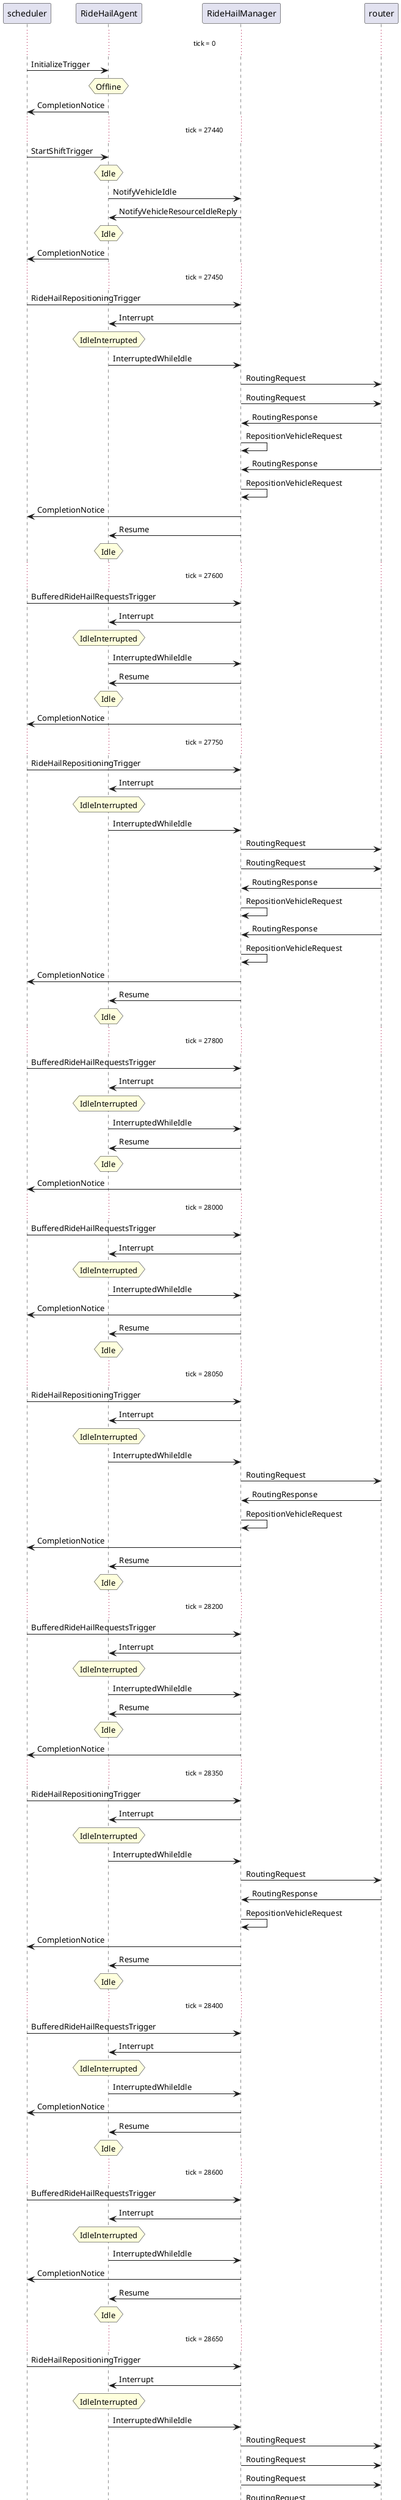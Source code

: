 @startuml
...tick = 0...
"scheduler" -> "RideHailAgent": InitializeTrigger
hnote over "RideHailAgent": Offline
"RideHailAgent" -> "scheduler": CompletionNotice
...tick = 27440...
"scheduler" -> "RideHailAgent": StartShiftTrigger
hnote over "RideHailAgent": Idle
"RideHailAgent" -> "RideHailManager": NotifyVehicleIdle
"RideHailManager" -> "RideHailAgent": NotifyVehicleResourceIdleReply
hnote over "RideHailAgent": Idle
"RideHailAgent" -> "scheduler": CompletionNotice
...tick = 27450...
"scheduler" -> "RideHailManager": RideHailRepositioningTrigger
"RideHailManager" -> "RideHailAgent": Interrupt
hnote over "RideHailAgent": IdleInterrupted
"RideHailAgent" -> "RideHailManager": InterruptedWhileIdle
"RideHailManager" -> "router": RoutingRequest
"RideHailManager" -> "router": RoutingRequest
"router" -> "RideHailManager": RoutingResponse
"RideHailManager" -> "RideHailManager": RepositionVehicleRequest
"router" -> "RideHailManager": RoutingResponse
"RideHailManager" -> "RideHailManager": RepositionVehicleRequest
"RideHailManager" -> "scheduler": CompletionNotice
"RideHailManager" -> "RideHailAgent": Resume
hnote over "RideHailAgent": Idle
...tick = 27600...
"scheduler" -> "RideHailManager": BufferedRideHailRequestsTrigger
"RideHailManager" -> "RideHailAgent": Interrupt
hnote over "RideHailAgent": IdleInterrupted
"RideHailAgent" -> "RideHailManager": InterruptedWhileIdle
"RideHailManager" -> "RideHailAgent": Resume
hnote over "RideHailAgent": Idle
"RideHailManager" -> "scheduler": CompletionNotice
...tick = 27750...
"scheduler" -> "RideHailManager": RideHailRepositioningTrigger
"RideHailManager" -> "RideHailAgent": Interrupt
hnote over "RideHailAgent": IdleInterrupted
"RideHailAgent" -> "RideHailManager": InterruptedWhileIdle
"RideHailManager" -> "router": RoutingRequest
"RideHailManager" -> "router": RoutingRequest
"router" -> "RideHailManager": RoutingResponse
"RideHailManager" -> "RideHailManager": RepositionVehicleRequest
"router" -> "RideHailManager": RoutingResponse
"RideHailManager" -> "RideHailManager": RepositionVehicleRequest
"RideHailManager" -> "scheduler": CompletionNotice
"RideHailManager" -> "RideHailAgent": Resume
hnote over "RideHailAgent": Idle
...tick = 27800...
"scheduler" -> "RideHailManager": BufferedRideHailRequestsTrigger
"RideHailManager" -> "RideHailAgent": Interrupt
hnote over "RideHailAgent": IdleInterrupted
"RideHailAgent" -> "RideHailManager": InterruptedWhileIdle
"RideHailManager" -> "RideHailAgent": Resume
hnote over "RideHailAgent": Idle
"RideHailManager" -> "scheduler": CompletionNotice
...tick = 28000...
"scheduler" -> "RideHailManager": BufferedRideHailRequestsTrigger
"RideHailManager" -> "RideHailAgent": Interrupt
hnote over "RideHailAgent": IdleInterrupted
"RideHailAgent" -> "RideHailManager": InterruptedWhileIdle
"RideHailManager" -> "scheduler": CompletionNotice
"RideHailManager" -> "RideHailAgent": Resume
hnote over "RideHailAgent": Idle
...tick = 28050...
"scheduler" -> "RideHailManager": RideHailRepositioningTrigger
"RideHailManager" -> "RideHailAgent": Interrupt
hnote over "RideHailAgent": IdleInterrupted
"RideHailAgent" -> "RideHailManager": InterruptedWhileIdle
"RideHailManager" -> "router": RoutingRequest
"router" -> "RideHailManager": RoutingResponse
"RideHailManager" -> "RideHailManager": RepositionVehicleRequest
"RideHailManager" -> "scheduler": CompletionNotice
"RideHailManager" -> "RideHailAgent": Resume
hnote over "RideHailAgent": Idle
...tick = 28200...
"scheduler" -> "RideHailManager": BufferedRideHailRequestsTrigger
"RideHailManager" -> "RideHailAgent": Interrupt
hnote over "RideHailAgent": IdleInterrupted
"RideHailAgent" -> "RideHailManager": InterruptedWhileIdle
"RideHailManager" -> "RideHailAgent": Resume
hnote over "RideHailAgent": Idle
"RideHailManager" -> "scheduler": CompletionNotice
...tick = 28350...
"scheduler" -> "RideHailManager": RideHailRepositioningTrigger
"RideHailManager" -> "RideHailAgent": Interrupt
hnote over "RideHailAgent": IdleInterrupted
"RideHailAgent" -> "RideHailManager": InterruptedWhileIdle
"RideHailManager" -> "router": RoutingRequest
"router" -> "RideHailManager": RoutingResponse
"RideHailManager" -> "RideHailManager": RepositionVehicleRequest
"RideHailManager" -> "scheduler": CompletionNotice
"RideHailManager" -> "RideHailAgent": Resume
hnote over "RideHailAgent": Idle
...tick = 28400...
"scheduler" -> "RideHailManager": BufferedRideHailRequestsTrigger
"RideHailManager" -> "RideHailAgent": Interrupt
hnote over "RideHailAgent": IdleInterrupted
"RideHailAgent" -> "RideHailManager": InterruptedWhileIdle
"RideHailManager" -> "scheduler": CompletionNotice
"RideHailManager" -> "RideHailAgent": Resume
hnote over "RideHailAgent": Idle
...tick = 28600...
"scheduler" -> "RideHailManager": BufferedRideHailRequestsTrigger
"RideHailManager" -> "RideHailAgent": Interrupt
hnote over "RideHailAgent": IdleInterrupted
"RideHailAgent" -> "RideHailManager": InterruptedWhileIdle
"RideHailManager" -> "scheduler": CompletionNotice
"RideHailManager" -> "RideHailAgent": Resume
hnote over "RideHailAgent": Idle
...tick = 28650...
"scheduler" -> "RideHailManager": RideHailRepositioningTrigger
"RideHailManager" -> "RideHailAgent": Interrupt
hnote over "RideHailAgent": IdleInterrupted
"RideHailAgent" -> "RideHailManager": InterruptedWhileIdle
"RideHailManager" -> "router": RoutingRequest
"RideHailManager" -> "router": RoutingRequest
"RideHailManager" -> "router": RoutingRequest
"RideHailManager" -> "router": RoutingRequest
"router" -> "RideHailManager": RoutingResponse
"RideHailManager" -> "RideHailManager": RepositionVehicleRequest
"router" -> "RideHailManager": RoutingResponse
"RideHailManager" -> "RideHailManager": RepositionVehicleRequest
"router" -> "RideHailManager": RoutingResponse
"RideHailManager" -> "RideHailManager": RepositionVehicleRequest
"router" -> "RideHailManager": RoutingResponse
"RideHailManager" -> "RideHailManager": RepositionVehicleRequest
"RideHailManager" -> "RideHailAgent": Resume
hnote over "RideHailAgent": Idle
"RideHailManager" -> "scheduler": CompletionNotice
...tick = 28800...
"scheduler" -> "RideHailManager": BufferedRideHailRequestsTrigger
"RideHailManager" -> "RideHailAgent": Interrupt
hnote over "RideHailAgent": IdleInterrupted
"RideHailAgent" -> "RideHailManager": InterruptedWhileIdle
"RideHailManager" -> "scheduler": CompletionNotice
"RideHailManager" -> "RideHailAgent": Resume
hnote over "RideHailAgent": Idle
...tick = 28950...
"scheduler" -> "RideHailManager": RideHailRepositioningTrigger
"RideHailManager" -> "RideHailAgent": Interrupt
hnote over "RideHailAgent": IdleInterrupted
"RideHailAgent" -> "RideHailManager": InterruptedWhileIdle
"RideHailManager" -> "router": RoutingRequest
"RideHailManager" -> "router": RoutingRequest
"router" -> "RideHailManager": RoutingResponse
"RideHailManager" -> "RideHailManager": RepositionVehicleRequest
"router" -> "RideHailManager": RoutingResponse
"RideHailManager" -> "RideHailManager": RepositionVehicleRequest
"RideHailManager" -> "scheduler": CompletionNotice
"RideHailManager" -> "RideHailAgent": Resume
hnote over "RideHailAgent": Idle
...tick = 29000...
"scheduler" -> "RideHailManager": BufferedRideHailRequestsTrigger
"RideHailManager" -> "RideHailAgent": Interrupt
hnote over "RideHailAgent": IdleInterrupted
"RideHailAgent" -> "RideHailManager": InterruptedWhileIdle
"RideHailManager" -> "router": RoutingRequest
"RideHailManager" -> "router": RoutingRequest
"router" -> "RideHailManager": RoutingResponse
"router" -> "RideHailManager": RoutingResponse
"RideHailManager" -> "RideHailManager": RoutingResponses
"RideHailManager" -> "RideHailManager": ContinueBufferedRideHailRequests
"RideHailManager" -> "scheduler": CompletionNotice
"RideHailManager" -> "RideHailAgent": Resume
hnote over "RideHailAgent": Idle
...tick = 29200...
"scheduler" -> "RideHailManager": BufferedRideHailRequestsTrigger
"RideHailManager" -> "RideHailAgent": Interrupt
hnote over "RideHailAgent": IdleInterrupted
"RideHailAgent" -> "RideHailManager": InterruptedWhileIdle
"RideHailManager" -> "RideHailAgent": Resume
hnote over "RideHailAgent": Idle
"RideHailManager" -> "scheduler": CompletionNotice
...tick = 29250...
"scheduler" -> "RideHailManager": RideHailRepositioningTrigger
"RideHailManager" -> "RideHailAgent": Interrupt
hnote over "RideHailAgent": IdleInterrupted
"RideHailAgent" -> "RideHailManager": InterruptedWhileIdle
"RideHailManager" -> "router": RoutingRequest
"RideHailManager" -> "router": RoutingRequest
"router" -> "RideHailManager": RoutingResponse
"RideHailManager" -> "RideHailManager": RepositionVehicleRequest
"router" -> "RideHailManager": RoutingResponse
"RideHailManager" -> "RideHailManager": RepositionVehicleRequest
"RideHailManager" -> "scheduler": CompletionNotice
"RideHailManager" -> "RideHailAgent": Resume
hnote over "RideHailAgent": Idle
...tick = 29400...
"scheduler" -> "RideHailManager": BufferedRideHailRequestsTrigger
"RideHailManager" -> "RideHailAgent": Interrupt
hnote over "RideHailAgent": IdleInterrupted
"RideHailAgent" -> "RideHailManager": InterruptedWhileIdle
"RideHailManager" -> "router": RoutingRequest
"RideHailManager" -> "router": RoutingRequest
"router" -> "RideHailManager": RoutingResponse
"router" -> "RideHailManager": RoutingResponse
"RideHailManager" -> "RideHailManager": RoutingResponses
"RideHailManager" -> "RideHailManager": ContinueBufferedRideHailRequests
"RideHailManager" -> "scheduler": CompletionNotice
"RideHailManager" -> "RideHailAgent": Resume
hnote over "RideHailAgent": Idle
...tick = 29550...
"scheduler" -> "RideHailManager": RideHailRepositioningTrigger
"RideHailManager" -> "RideHailAgent": Interrupt
hnote over "RideHailAgent": IdleInterrupted
"RideHailAgent" -> "RideHailManager": InterruptedWhileIdle
"RideHailManager" -> "scheduler": CompletionNotice
"RideHailManager" -> "RideHailAgent": Resume
hnote over "RideHailAgent": Idle
...tick = 29600...
"scheduler" -> "RideHailManager": BufferedRideHailRequestsTrigger
"RideHailManager" -> "RideHailAgent": Interrupt
hnote over "RideHailAgent": IdleInterrupted
"RideHailAgent" -> "RideHailManager": InterruptedWhileIdle
"RideHailManager" -> "RideHailAgent": Resume
hnote over "RideHailAgent": Idle
"RideHailManager" -> "scheduler": CompletionNotice
...tick = 29800...
"scheduler" -> "RideHailManager": BufferedRideHailRequestsTrigger
"RideHailManager" -> "RideHailAgent": Interrupt
hnote over "RideHailAgent": IdleInterrupted
"RideHailAgent" -> "RideHailManager": InterruptedWhileIdle
"RideHailManager" -> "scheduler": CompletionNotice
"RideHailManager" -> "RideHailAgent": Resume
hnote over "RideHailAgent": Idle
...tick = 29850...
"scheduler" -> "RideHailManager": RideHailRepositioningTrigger
"RideHailManager" -> "RideHailAgent": Interrupt
hnote over "RideHailAgent": IdleInterrupted
"RideHailAgent" -> "RideHailManager": InterruptedWhileIdle
"RideHailManager" -> "scheduler": CompletionNotice
"RideHailManager" -> "RideHailAgent": Resume
hnote over "RideHailAgent": Idle
...tick = 30000...
"scheduler" -> "RideHailManager": BufferedRideHailRequestsTrigger
"RideHailManager" -> "RideHailAgent": Interrupt
hnote over "RideHailAgent": IdleInterrupted
"RideHailAgent" -> "RideHailManager": InterruptedWhileIdle
"RideHailManager" -> "scheduler": CompletionNotice
"RideHailManager" -> "RideHailAgent": Resume
hnote over "RideHailAgent": Idle
...tick = 30150...
"scheduler" -> "RideHailManager": RideHailRepositioningTrigger
"RideHailManager" -> "RideHailAgent": Interrupt
hnote over "RideHailAgent": IdleInterrupted
"RideHailAgent" -> "RideHailManager": InterruptedWhileIdle
"RideHailManager" -> "router": RoutingRequest
"router" -> "RideHailManager": RoutingResponse
"RideHailManager" -> "RideHailManager": RepositionVehicleRequest
"RideHailManager" -> "RideHailAgent": Resume
hnote over "RideHailAgent": Idle
"RideHailManager" -> "scheduler": CompletionNotice
...tick = 30200...
"scheduler" -> "RideHailManager": BufferedRideHailRequestsTrigger
"RideHailManager" -> "RideHailAgent": Interrupt
hnote over "RideHailAgent": IdleInterrupted
"RideHailAgent" -> "RideHailManager": InterruptedWhileIdle
"RideHailManager" -> "RideHailAgent": Resume
hnote over "RideHailAgent": Idle
"RideHailManager" -> "scheduler": CompletionNotice
...tick = 30400...
"scheduler" -> "RideHailManager": BufferedRideHailRequestsTrigger
"RideHailManager" -> "RideHailAgent": Interrupt
hnote over "RideHailAgent": IdleInterrupted
"RideHailAgent" -> "RideHailManager": InterruptedWhileIdle
"RideHailManager" -> "scheduler": CompletionNotice
"RideHailManager" -> "RideHailAgent": Resume
hnote over "RideHailAgent": Idle
...tick = 30450...
"scheduler" -> "RideHailManager": RideHailRepositioningTrigger
"RideHailManager" -> "RideHailAgent": Interrupt
hnote over "RideHailAgent": IdleInterrupted
"RideHailAgent" -> "RideHailManager": InterruptedWhileIdle
"RideHailManager" -> "router": RoutingRequest
"RideHailManager" -> "router": RoutingRequest
"RideHailManager" -> "router": RoutingRequest
"RideHailManager" -> "router": RoutingRequest
"RideHailManager" -> "router": RoutingRequest
"router" -> "RideHailManager": RoutingResponse
"RideHailManager" -> "RideHailManager": RepositionVehicleRequest
"router" -> "RideHailManager": RoutingResponse
"RideHailManager" -> "RideHailManager": RepositionVehicleRequest
"router" -> "RideHailManager": RoutingResponse
"RideHailManager" -> "RideHailManager": RepositionVehicleRequest
"router" -> "RideHailManager": RoutingResponse
"RideHailManager" -> "RideHailManager": RepositionVehicleRequest
"router" -> "RideHailManager": RoutingResponse
"RideHailManager" -> "RideHailManager": RepositionVehicleRequest
"RideHailManager" -> "scheduler": CompletionNotice
"RideHailManager" -> "RideHailAgent": Resume
hnote over "RideHailAgent": Idle
...tick = 30600...
"scheduler" -> "RideHailManager": BufferedRideHailRequestsTrigger
"RideHailManager" -> "RideHailAgent": Interrupt
hnote over "RideHailAgent": IdleInterrupted
"RideHailAgent" -> "RideHailManager": InterruptedWhileIdle
"RideHailManager" -> "scheduler": CompletionNotice
"RideHailManager" -> "RideHailAgent": Resume
hnote over "RideHailAgent": Idle
...tick = 30750...
"scheduler" -> "RideHailManager": RideHailRepositioningTrigger
"RideHailManager" -> "RideHailAgent": Interrupt
hnote over "RideHailAgent": IdleInterrupted
"RideHailAgent" -> "RideHailManager": InterruptedWhileIdle
"RideHailManager" -> "router": RoutingRequest
"RideHailManager" -> "router": RoutingRequest
"RideHailManager" -> "router": RoutingRequest
"router" -> "RideHailManager": RoutingResponse
"RideHailManager" -> "RideHailManager": RepositionVehicleRequest
"router" -> "RideHailManager": RoutingResponse
"RideHailManager" -> "RideHailManager": RepositionVehicleRequest
"router" -> "RideHailManager": RoutingResponse
"RideHailManager" -> "RideHailManager": RepositionVehicleRequest
"RideHailManager" -> "scheduler": CompletionNotice
"RideHailManager" -> "RideHailAgent": Resume
hnote over "RideHailAgent": Idle
...tick = 30800...
"scheduler" -> "RideHailManager": BufferedRideHailRequestsTrigger
"RideHailManager" -> "RideHailAgent": Interrupt
hnote over "RideHailAgent": IdleInterrupted
"RideHailAgent" -> "RideHailManager": InterruptedWhileIdle
"RideHailManager" -> "scheduler": CompletionNotice
"RideHailManager" -> "RideHailAgent": Resume
hnote over "RideHailAgent": Idle
...tick = 31000...
"scheduler" -> "RideHailManager": BufferedRideHailRequestsTrigger
"RideHailManager" -> "RideHailAgent": Interrupt
hnote over "RideHailAgent": IdleInterrupted
"RideHailAgent" -> "RideHailManager": InterruptedWhileIdle
"RideHailManager" -> "RideHailAgent": Resume
hnote over "RideHailAgent": Idle
"RideHailManager" -> "scheduler": CompletionNotice
...tick = 31050...
"scheduler" -> "RideHailManager": RideHailRepositioningTrigger
"RideHailManager" -> "RideHailAgent": Interrupt
hnote over "RideHailAgent": IdleInterrupted
"RideHailAgent" -> "RideHailManager": InterruptedWhileIdle
"RideHailManager" -> "router": RoutingRequest
"RideHailManager" -> "router": RoutingRequest
"RideHailManager" -> "router": RoutingRequest
"router" -> "RideHailManager": RoutingResponse
"RideHailManager" -> "RideHailManager": RepositionVehicleRequest
"router" -> "RideHailManager": RoutingResponse
"RideHailManager" -> "RideHailManager": RepositionVehicleRequest
"router" -> "RideHailManager": RoutingResponse
"RideHailManager" -> "RideHailManager": RepositionVehicleRequest
"RideHailManager" -> "scheduler": CompletionNotice
"RideHailManager" -> "RideHailAgent": Resume
hnote over "RideHailAgent": Idle
...tick = 31200...
"scheduler" -> "RideHailManager": BufferedRideHailRequestsTrigger
"RideHailManager" -> "RideHailAgent": Interrupt
hnote over "RideHailAgent": IdleInterrupted
"RideHailAgent" -> "RideHailManager": InterruptedWhileIdle
"RideHailManager" -> "scheduler": CompletionNotice
"RideHailManager" -> "RideHailAgent": Resume
hnote over "RideHailAgent": Idle
...tick = 31240...
"scheduler" -> "RideHailAgent": EndShiftTrigger
hnote over "RideHailAgent": Offline
"RideHailAgent" -> "RideHailManager": NotifyVehicleOutOfService
"RideHailAgent" -> "scheduler": CompletionNotice
"RideHailManager" -> "RideHailAgent": Finish
"RideHailAgent" -> "RideHailManager": Terminated
@enduml
